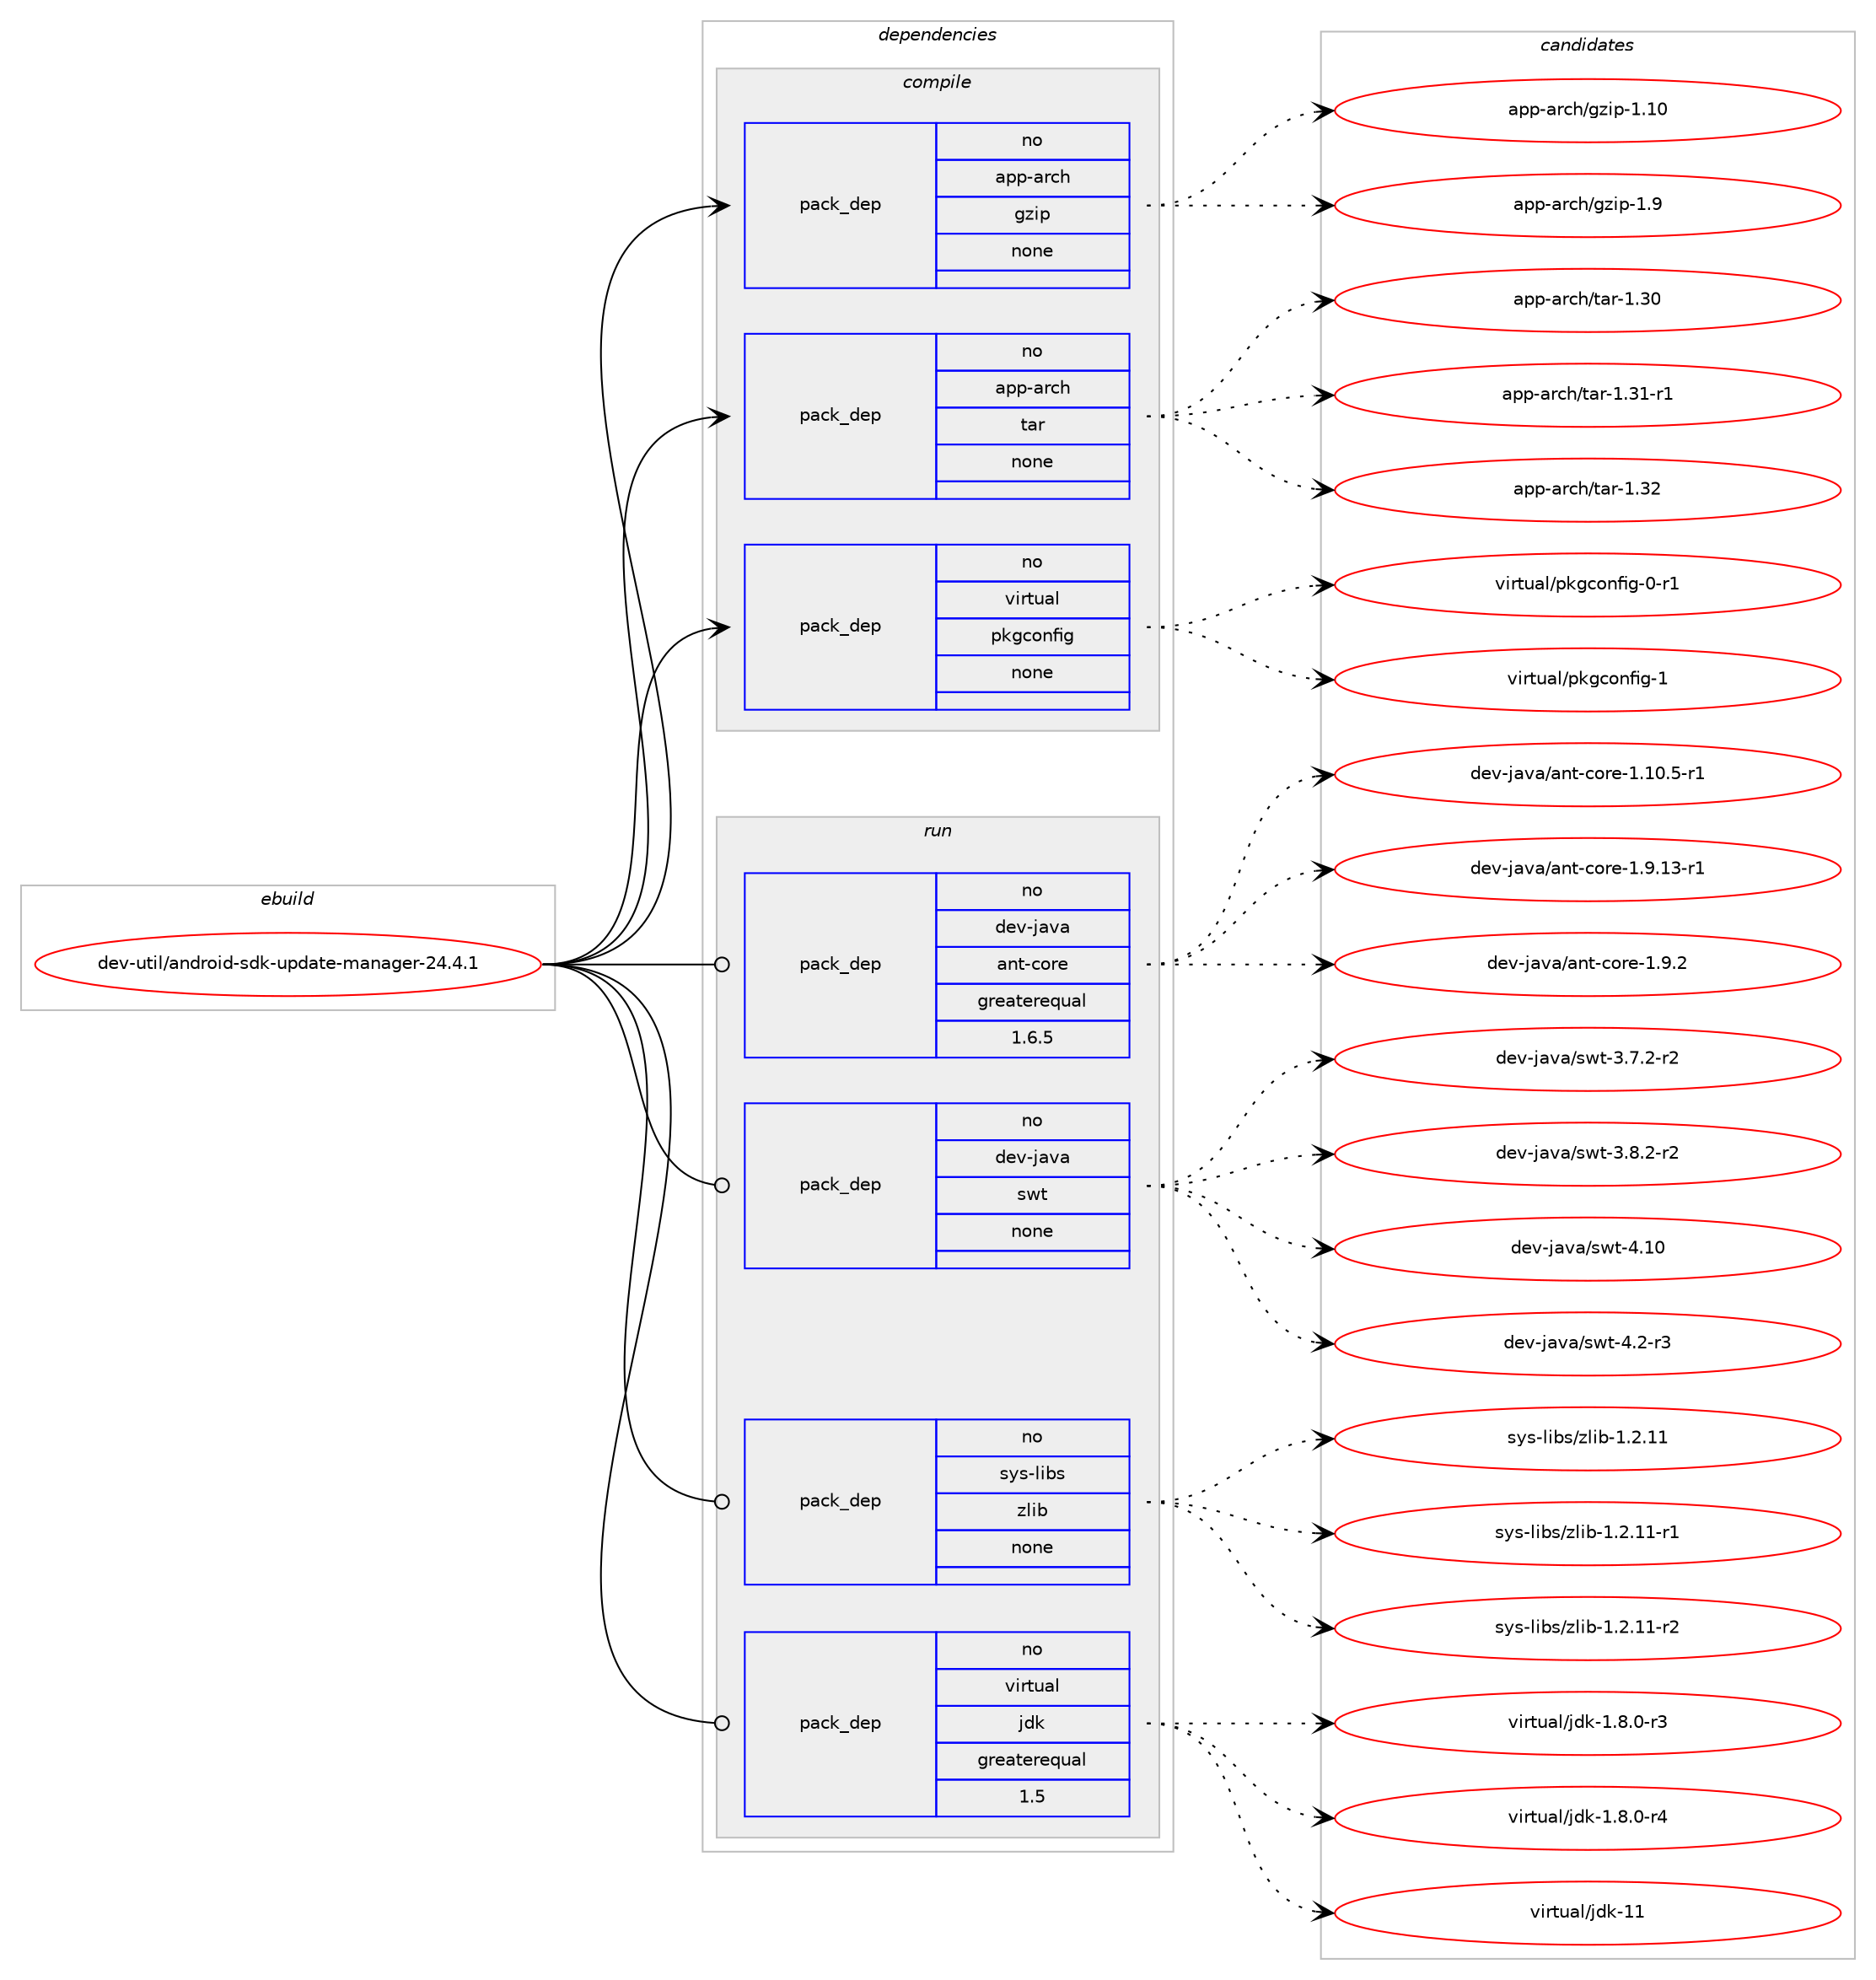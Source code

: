 digraph prolog {

# *************
# Graph options
# *************

newrank=true;
concentrate=true;
compound=true;
graph [rankdir=LR,fontname=Helvetica,fontsize=10,ranksep=1.5];#, ranksep=2.5, nodesep=0.2];
edge  [arrowhead=vee];
node  [fontname=Helvetica,fontsize=10];

# **********
# The ebuild
# **********

subgraph cluster_leftcol {
color=gray;
rank=same;
label=<<i>ebuild</i>>;
id [label="dev-util/android-sdk-update-manager-24.4.1", color=red, width=4, href="../dev-util/android-sdk-update-manager-24.4.1.svg"];
}

# ****************
# The dependencies
# ****************

subgraph cluster_midcol {
color=gray;
label=<<i>dependencies</i>>;
subgraph cluster_compile {
fillcolor="#eeeeee";
style=filled;
label=<<i>compile</i>>;
subgraph pack1093884 {
dependency1540525 [label=<<TABLE BORDER="0" CELLBORDER="1" CELLSPACING="0" CELLPADDING="4" WIDTH="220"><TR><TD ROWSPAN="6" CELLPADDING="30">pack_dep</TD></TR><TR><TD WIDTH="110">no</TD></TR><TR><TD>app-arch</TD></TR><TR><TD>gzip</TD></TR><TR><TD>none</TD></TR><TR><TD></TD></TR></TABLE>>, shape=none, color=blue];
}
id:e -> dependency1540525:w [weight=20,style="solid",arrowhead="vee"];
subgraph pack1093885 {
dependency1540526 [label=<<TABLE BORDER="0" CELLBORDER="1" CELLSPACING="0" CELLPADDING="4" WIDTH="220"><TR><TD ROWSPAN="6" CELLPADDING="30">pack_dep</TD></TR><TR><TD WIDTH="110">no</TD></TR><TR><TD>app-arch</TD></TR><TR><TD>tar</TD></TR><TR><TD>none</TD></TR><TR><TD></TD></TR></TABLE>>, shape=none, color=blue];
}
id:e -> dependency1540526:w [weight=20,style="solid",arrowhead="vee"];
subgraph pack1093886 {
dependency1540527 [label=<<TABLE BORDER="0" CELLBORDER="1" CELLSPACING="0" CELLPADDING="4" WIDTH="220"><TR><TD ROWSPAN="6" CELLPADDING="30">pack_dep</TD></TR><TR><TD WIDTH="110">no</TD></TR><TR><TD>virtual</TD></TR><TR><TD>pkgconfig</TD></TR><TR><TD>none</TD></TR><TR><TD></TD></TR></TABLE>>, shape=none, color=blue];
}
id:e -> dependency1540527:w [weight=20,style="solid",arrowhead="vee"];
}
subgraph cluster_compileandrun {
fillcolor="#eeeeee";
style=filled;
label=<<i>compile and run</i>>;
}
subgraph cluster_run {
fillcolor="#eeeeee";
style=filled;
label=<<i>run</i>>;
subgraph pack1093887 {
dependency1540528 [label=<<TABLE BORDER="0" CELLBORDER="1" CELLSPACING="0" CELLPADDING="4" WIDTH="220"><TR><TD ROWSPAN="6" CELLPADDING="30">pack_dep</TD></TR><TR><TD WIDTH="110">no</TD></TR><TR><TD>dev-java</TD></TR><TR><TD>ant-core</TD></TR><TR><TD>greaterequal</TD></TR><TR><TD>1.6.5</TD></TR></TABLE>>, shape=none, color=blue];
}
id:e -> dependency1540528:w [weight=20,style="solid",arrowhead="odot"];
subgraph pack1093888 {
dependency1540529 [label=<<TABLE BORDER="0" CELLBORDER="1" CELLSPACING="0" CELLPADDING="4" WIDTH="220"><TR><TD ROWSPAN="6" CELLPADDING="30">pack_dep</TD></TR><TR><TD WIDTH="110">no</TD></TR><TR><TD>dev-java</TD></TR><TR><TD>swt</TD></TR><TR><TD>none</TD></TR><TR><TD></TD></TR></TABLE>>, shape=none, color=blue];
}
id:e -> dependency1540529:w [weight=20,style="solid",arrowhead="odot"];
subgraph pack1093889 {
dependency1540530 [label=<<TABLE BORDER="0" CELLBORDER="1" CELLSPACING="0" CELLPADDING="4" WIDTH="220"><TR><TD ROWSPAN="6" CELLPADDING="30">pack_dep</TD></TR><TR><TD WIDTH="110">no</TD></TR><TR><TD>sys-libs</TD></TR><TR><TD>zlib</TD></TR><TR><TD>none</TD></TR><TR><TD></TD></TR></TABLE>>, shape=none, color=blue];
}
id:e -> dependency1540530:w [weight=20,style="solid",arrowhead="odot"];
subgraph pack1093890 {
dependency1540531 [label=<<TABLE BORDER="0" CELLBORDER="1" CELLSPACING="0" CELLPADDING="4" WIDTH="220"><TR><TD ROWSPAN="6" CELLPADDING="30">pack_dep</TD></TR><TR><TD WIDTH="110">no</TD></TR><TR><TD>virtual</TD></TR><TR><TD>jdk</TD></TR><TR><TD>greaterequal</TD></TR><TR><TD>1.5</TD></TR></TABLE>>, shape=none, color=blue];
}
id:e -> dependency1540531:w [weight=20,style="solid",arrowhead="odot"];
}
}

# **************
# The candidates
# **************

subgraph cluster_choices {
rank=same;
color=gray;
label=<<i>candidates</i>>;

subgraph choice1093884 {
color=black;
nodesep=1;
choice97112112459711499104471031221051124549464948 [label="app-arch/gzip-1.10", color=red, width=4,href="../app-arch/gzip-1.10.svg"];
choice971121124597114991044710312210511245494657 [label="app-arch/gzip-1.9", color=red, width=4,href="../app-arch/gzip-1.9.svg"];
dependency1540525:e -> choice97112112459711499104471031221051124549464948:w [style=dotted,weight="100"];
dependency1540525:e -> choice971121124597114991044710312210511245494657:w [style=dotted,weight="100"];
}
subgraph choice1093885 {
color=black;
nodesep=1;
choice9711211245971149910447116971144549465148 [label="app-arch/tar-1.30", color=red, width=4,href="../app-arch/tar-1.30.svg"];
choice97112112459711499104471169711445494651494511449 [label="app-arch/tar-1.31-r1", color=red, width=4,href="../app-arch/tar-1.31-r1.svg"];
choice9711211245971149910447116971144549465150 [label="app-arch/tar-1.32", color=red, width=4,href="../app-arch/tar-1.32.svg"];
dependency1540526:e -> choice9711211245971149910447116971144549465148:w [style=dotted,weight="100"];
dependency1540526:e -> choice97112112459711499104471169711445494651494511449:w [style=dotted,weight="100"];
dependency1540526:e -> choice9711211245971149910447116971144549465150:w [style=dotted,weight="100"];
}
subgraph choice1093886 {
color=black;
nodesep=1;
choice11810511411611797108471121071039911111010210510345484511449 [label="virtual/pkgconfig-0-r1", color=red, width=4,href="../virtual/pkgconfig-0-r1.svg"];
choice1181051141161179710847112107103991111101021051034549 [label="virtual/pkgconfig-1", color=red, width=4,href="../virtual/pkgconfig-1.svg"];
dependency1540527:e -> choice11810511411611797108471121071039911111010210510345484511449:w [style=dotted,weight="100"];
dependency1540527:e -> choice1181051141161179710847112107103991111101021051034549:w [style=dotted,weight="100"];
}
subgraph choice1093887 {
color=black;
nodesep=1;
choice10010111845106971189747971101164599111114101454946494846534511449 [label="dev-java/ant-core-1.10.5-r1", color=red, width=4,href="../dev-java/ant-core-1.10.5-r1.svg"];
choice10010111845106971189747971101164599111114101454946574649514511449 [label="dev-java/ant-core-1.9.13-r1", color=red, width=4,href="../dev-java/ant-core-1.9.13-r1.svg"];
choice10010111845106971189747971101164599111114101454946574650 [label="dev-java/ant-core-1.9.2", color=red, width=4,href="../dev-java/ant-core-1.9.2.svg"];
dependency1540528:e -> choice10010111845106971189747971101164599111114101454946494846534511449:w [style=dotted,weight="100"];
dependency1540528:e -> choice10010111845106971189747971101164599111114101454946574649514511449:w [style=dotted,weight="100"];
dependency1540528:e -> choice10010111845106971189747971101164599111114101454946574650:w [style=dotted,weight="100"];
}
subgraph choice1093888 {
color=black;
nodesep=1;
choice100101118451069711897471151191164551465546504511450 [label="dev-java/swt-3.7.2-r2", color=red, width=4,href="../dev-java/swt-3.7.2-r2.svg"];
choice100101118451069711897471151191164551465646504511450 [label="dev-java/swt-3.8.2-r2", color=red, width=4,href="../dev-java/swt-3.8.2-r2.svg"];
choice100101118451069711897471151191164552464948 [label="dev-java/swt-4.10", color=red, width=4,href="../dev-java/swt-4.10.svg"];
choice10010111845106971189747115119116455246504511451 [label="dev-java/swt-4.2-r3", color=red, width=4,href="../dev-java/swt-4.2-r3.svg"];
dependency1540529:e -> choice100101118451069711897471151191164551465546504511450:w [style=dotted,weight="100"];
dependency1540529:e -> choice100101118451069711897471151191164551465646504511450:w [style=dotted,weight="100"];
dependency1540529:e -> choice100101118451069711897471151191164552464948:w [style=dotted,weight="100"];
dependency1540529:e -> choice10010111845106971189747115119116455246504511451:w [style=dotted,weight="100"];
}
subgraph choice1093889 {
color=black;
nodesep=1;
choice1151211154510810598115471221081059845494650464949 [label="sys-libs/zlib-1.2.11", color=red, width=4,href="../sys-libs/zlib-1.2.11.svg"];
choice11512111545108105981154712210810598454946504649494511449 [label="sys-libs/zlib-1.2.11-r1", color=red, width=4,href="../sys-libs/zlib-1.2.11-r1.svg"];
choice11512111545108105981154712210810598454946504649494511450 [label="sys-libs/zlib-1.2.11-r2", color=red, width=4,href="../sys-libs/zlib-1.2.11-r2.svg"];
dependency1540530:e -> choice1151211154510810598115471221081059845494650464949:w [style=dotted,weight="100"];
dependency1540530:e -> choice11512111545108105981154712210810598454946504649494511449:w [style=dotted,weight="100"];
dependency1540530:e -> choice11512111545108105981154712210810598454946504649494511450:w [style=dotted,weight="100"];
}
subgraph choice1093890 {
color=black;
nodesep=1;
choice11810511411611797108471061001074549465646484511451 [label="virtual/jdk-1.8.0-r3", color=red, width=4,href="../virtual/jdk-1.8.0-r3.svg"];
choice11810511411611797108471061001074549465646484511452 [label="virtual/jdk-1.8.0-r4", color=red, width=4,href="../virtual/jdk-1.8.0-r4.svg"];
choice1181051141161179710847106100107454949 [label="virtual/jdk-11", color=red, width=4,href="../virtual/jdk-11.svg"];
dependency1540531:e -> choice11810511411611797108471061001074549465646484511451:w [style=dotted,weight="100"];
dependency1540531:e -> choice11810511411611797108471061001074549465646484511452:w [style=dotted,weight="100"];
dependency1540531:e -> choice1181051141161179710847106100107454949:w [style=dotted,weight="100"];
}
}

}
